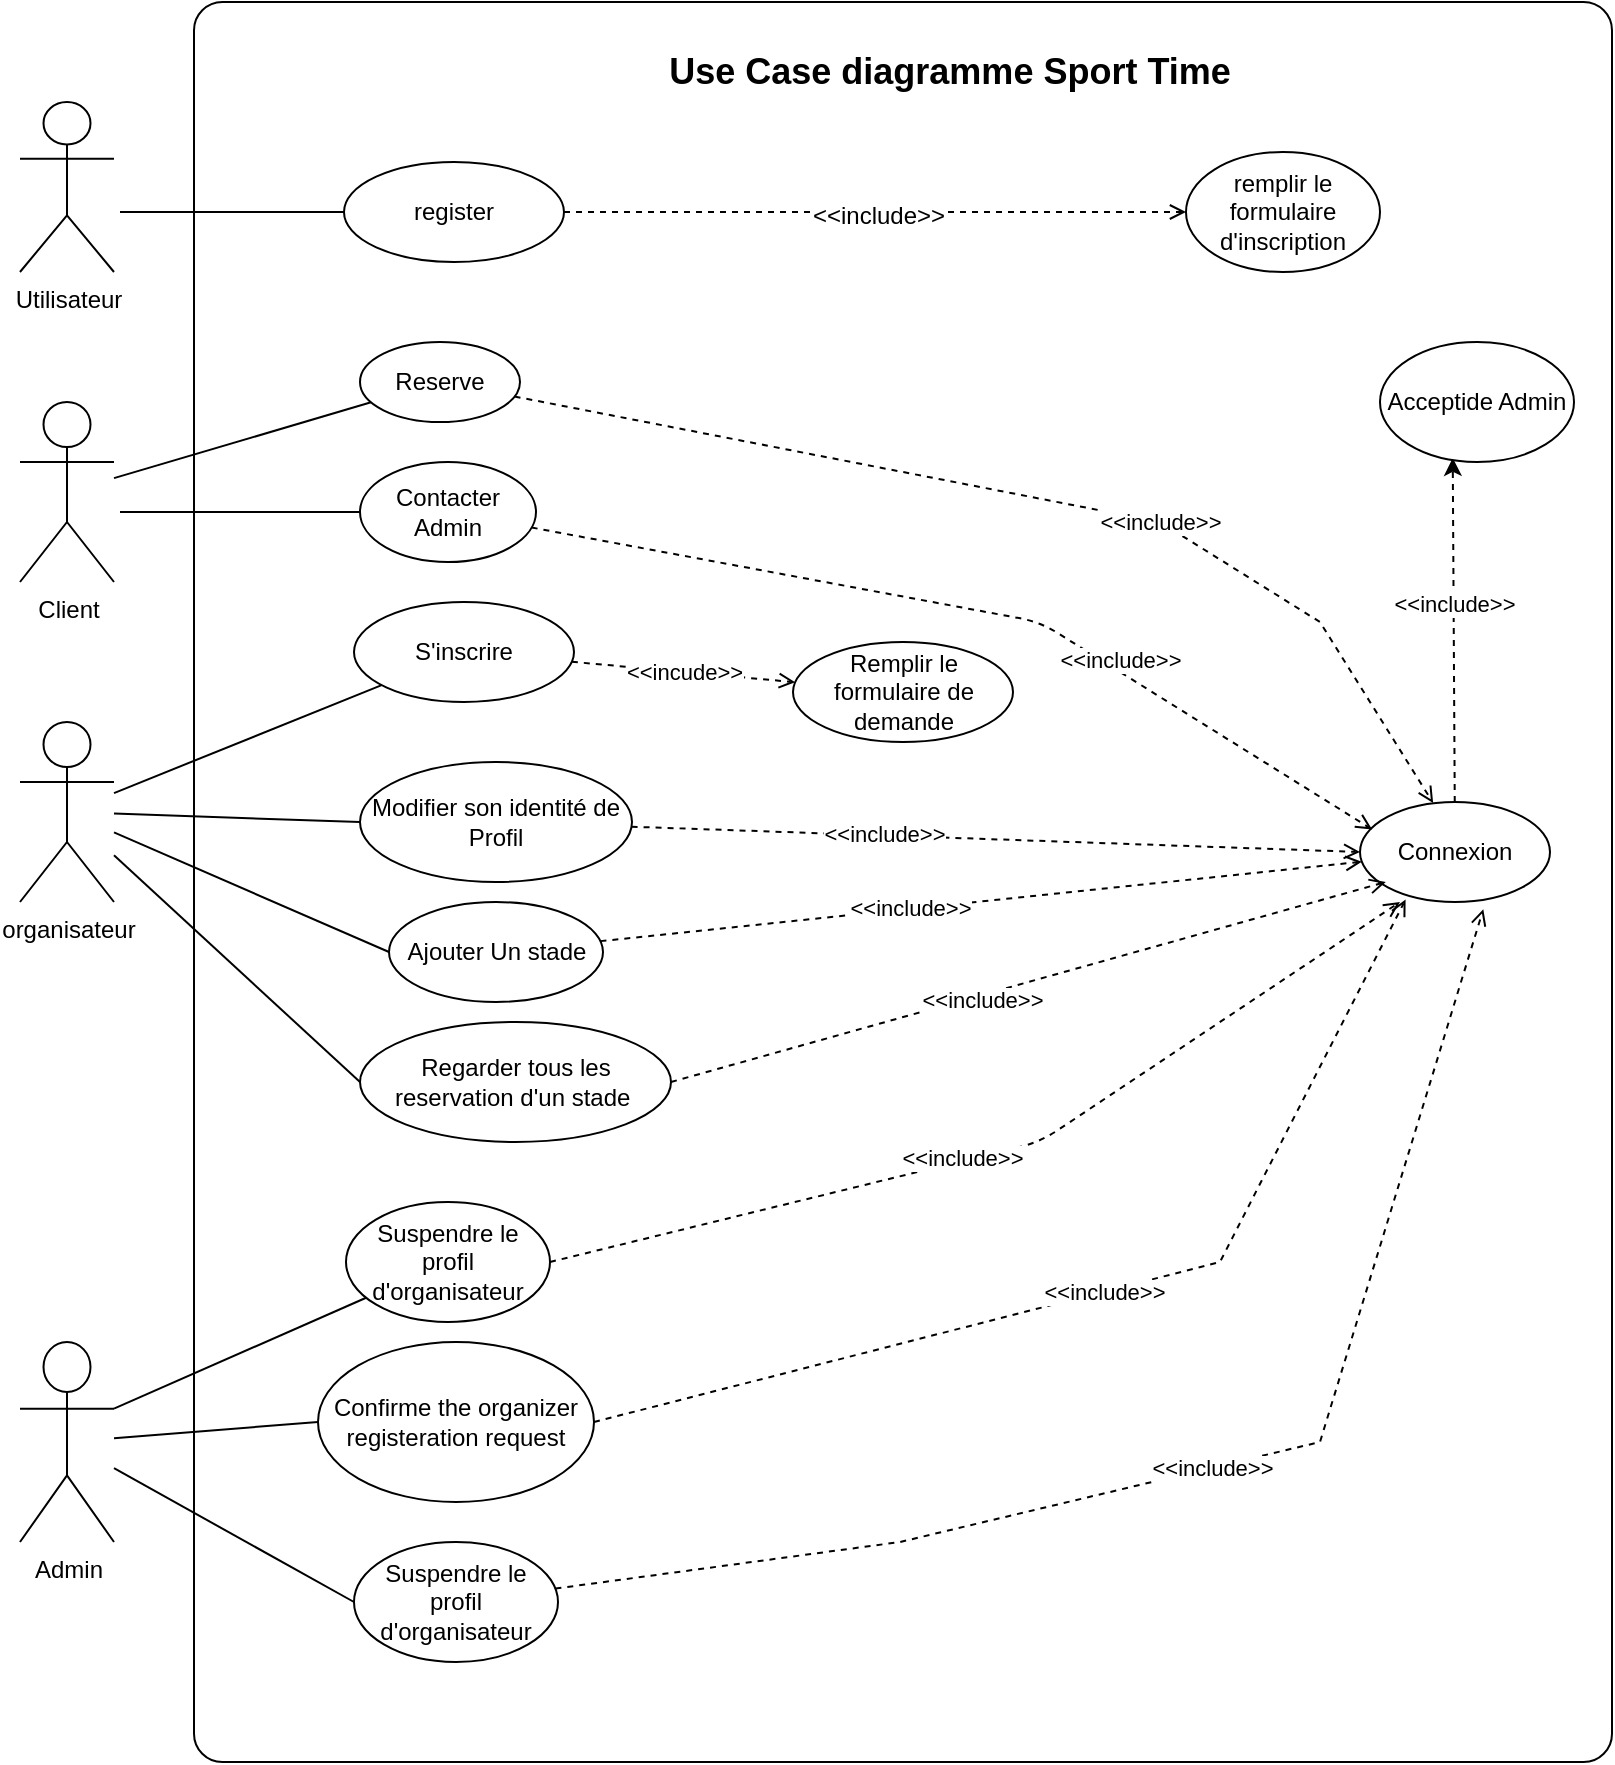 <mxfile>
    <diagram id="ixggnV8RtaeOouiZ63La" name="Page-1">
        <mxGraphModel dx="927" dy="645" grid="1" gridSize="10" guides="1" tooltips="1" connect="1" arrows="1" fold="1" page="1" pageScale="1" pageWidth="850" pageHeight="1100" math="0" shadow="0">
            <root>
                <mxCell id="0"/>
                <mxCell id="1" parent="0"/>
                <mxCell id="LcNwLO7DvMdSj1Io22Rn-1" value="" style="rounded=1;whiteSpace=wrap;html=1;arcSize=2;fontStyle=0" parent="1" vertex="1">
                    <mxGeometry x="107" y="70" width="709" height="880" as="geometry"/>
                </mxCell>
                <mxCell id="LcNwLO7DvMdSj1Io22Rn-7" style="edgeStyle=none;rounded=0;orthogonalLoop=1;jettySize=auto;html=1;endArrow=none;endFill=0;" parent="1" source="LcNwLO7DvMdSj1Io22Rn-9" target="LcNwLO7DvMdSj1Io22Rn-32" edge="1">
                    <mxGeometry relative="1" as="geometry"/>
                </mxCell>
                <mxCell id="LcNwLO7DvMdSj1Io22Rn-9" value="Client" style="shape=umlActor;verticalLabelPosition=bottom;verticalAlign=top;html=1;outlineConnect=0;" parent="1" vertex="1">
                    <mxGeometry x="20" y="270" width="47" height="90" as="geometry"/>
                </mxCell>
                <mxCell id="LcNwLO7DvMdSj1Io22Rn-12" style="edgeStyle=none;rounded=0;orthogonalLoop=1;jettySize=auto;html=1;entryX=0;entryY=0.5;entryDx=0;entryDy=0;endArrow=none;endFill=0;" parent="1" source="LcNwLO7DvMdSj1Io22Rn-16" target="LcNwLO7DvMdSj1Io22Rn-40" edge="1">
                    <mxGeometry relative="1" as="geometry"/>
                </mxCell>
                <mxCell id="LcNwLO7DvMdSj1Io22Rn-13" style="edgeStyle=none;rounded=0;orthogonalLoop=1;jettySize=auto;html=1;entryX=0;entryY=0.5;entryDx=0;entryDy=0;endArrow=none;endFill=0;" parent="1" source="LcNwLO7DvMdSj1Io22Rn-16" target="LcNwLO7DvMdSj1Io22Rn-42" edge="1">
                    <mxGeometry relative="1" as="geometry"/>
                </mxCell>
                <mxCell id="LcNwLO7DvMdSj1Io22Rn-16" value="Admin" style="shape=umlActor;verticalLabelPosition=bottom;verticalAlign=top;html=1;outlineConnect=0;" parent="1" vertex="1">
                    <mxGeometry x="20" y="740" width="47" height="100" as="geometry"/>
                </mxCell>
                <mxCell id="LcNwLO7DvMdSj1Io22Rn-17" value="&lt;font style=&quot;font-size: 18px&quot;&gt;&lt;b&gt;Use Case diagramme Sport Time&lt;/b&gt;&lt;/font&gt;" style="text;html=1;strokeColor=none;fillColor=none;align=center;verticalAlign=middle;whiteSpace=wrap;rounded=0;" parent="1" vertex="1">
                    <mxGeometry x="255" y="90" width="460" height="30" as="geometry"/>
                </mxCell>
                <mxCell id="LcNwLO7DvMdSj1Io22Rn-27" style="edgeStyle=none;rounded=0;orthogonalLoop=1;jettySize=auto;html=1;entryX=1;entryY=1;entryDx=0;entryDy=0;endArrow=none;endFill=0;" parent="1" edge="1">
                    <mxGeometry relative="1" as="geometry">
                        <mxPoint x="245.284" y="432.142" as="sourcePoint"/>
                        <mxPoint x="245.284" y="432.142" as="targetPoint"/>
                    </mxGeometry>
                </mxCell>
                <mxCell id="23" style="edgeStyle=none;html=1;entryX=0.375;entryY=0.966;entryDx=0;entryDy=0;entryPerimeter=0;dashed=1;" edge="1" parent="1" source="LcNwLO7DvMdSj1Io22Rn-28" target="22">
                    <mxGeometry relative="1" as="geometry"/>
                </mxCell>
                <mxCell id="24" value="&amp;lt;&amp;lt;include&amp;gt;&amp;gt;" style="edgeLabel;html=1;align=center;verticalAlign=middle;resizable=0;points=[];" vertex="1" connectable="0" parent="23">
                    <mxGeometry x="0.153" relative="1" as="geometry">
                        <mxPoint as="offset"/>
                    </mxGeometry>
                </mxCell>
                <mxCell id="LcNwLO7DvMdSj1Io22Rn-28" value="Connexion" style="ellipse;whiteSpace=wrap;html=1;" parent="1" vertex="1">
                    <mxGeometry x="690" y="470" width="95" height="50" as="geometry"/>
                </mxCell>
                <mxCell id="rEs1j5VtkF3X8l7jMAPh-5" style="edgeStyle=none;rounded=0;orthogonalLoop=1;jettySize=auto;html=1;entryX=0;entryY=0.5;entryDx=0;entryDy=0;endArrow=none;endFill=0;" parent="1" target="rEs1j5VtkF3X8l7jMAPh-4" edge="1">
                    <mxGeometry relative="1" as="geometry">
                        <mxPoint x="70" y="175" as="sourcePoint"/>
                    </mxGeometry>
                </mxCell>
                <mxCell id="LcNwLO7DvMdSj1Io22Rn-30" value="Utilisateur" style="shape=umlActor;verticalLabelPosition=bottom;verticalAlign=top;html=1;outlineConnect=0;" parent="1" vertex="1">
                    <mxGeometry x="20" y="120" width="47" height="85" as="geometry"/>
                </mxCell>
                <mxCell id="LcNwLO7DvMdSj1Io22Rn-31" value="&amp;lt;&amp;lt;include&amp;gt;&amp;gt;" style="edgeStyle=none;rounded=0;orthogonalLoop=1;jettySize=auto;html=1;endArrow=open;endFill=0;entryX=0.385;entryY=0.01;entryDx=0;entryDy=0;entryPerimeter=0;startArrow=none;startFill=0;dashed=1;" parent="1" source="LcNwLO7DvMdSj1Io22Rn-32" target="LcNwLO7DvMdSj1Io22Rn-28" edge="1">
                    <mxGeometry x="0.241" relative="1" as="geometry">
                        <mxPoint x="527" y="728" as="targetPoint"/>
                        <Array as="points">
                            <mxPoint x="590" y="330"/>
                            <mxPoint x="670" y="380"/>
                        </Array>
                        <mxPoint as="offset"/>
                    </mxGeometry>
                </mxCell>
                <mxCell id="LcNwLO7DvMdSj1Io22Rn-32" value="Reserve" style="ellipse;whiteSpace=wrap;html=1;" parent="1" vertex="1">
                    <mxGeometry x="190" y="240" width="80" height="40" as="geometry"/>
                </mxCell>
                <mxCell id="LcNwLO7DvMdSj1Io22Rn-39" value="&amp;lt;&amp;lt;include&amp;gt;&amp;gt;" style="edgeStyle=none;rounded=0;orthogonalLoop=1;jettySize=auto;html=1;endArrow=open;endFill=0;entryX=0.24;entryY=0.975;entryDx=0;entryDy=0;entryPerimeter=0;startArrow=none;startFill=0;dashed=1;exitX=1;exitY=0.5;exitDx=0;exitDy=0;" parent="1" source="LcNwLO7DvMdSj1Io22Rn-40" target="LcNwLO7DvMdSj1Io22Rn-28" edge="1">
                    <mxGeometry relative="1" as="geometry">
                        <Array as="points">
                            <mxPoint x="620" y="700"/>
                        </Array>
                    </mxGeometry>
                </mxCell>
                <mxCell id="LcNwLO7DvMdSj1Io22Rn-40" value="Confirme the organizer registeration request" style="ellipse;whiteSpace=wrap;html=1;" parent="1" vertex="1">
                    <mxGeometry x="169" y="740" width="138" height="80" as="geometry"/>
                </mxCell>
                <mxCell id="LcNwLO7DvMdSj1Io22Rn-41" value="&amp;lt;&amp;lt;include&amp;gt;&amp;gt;" style="edgeStyle=none;rounded=0;orthogonalLoop=1;jettySize=auto;html=1;endArrow=open;endFill=0;entryX=0.649;entryY=1.072;entryDx=0;entryDy=0;entryPerimeter=0;startArrow=none;startFill=0;dashed=1;" parent="1" source="LcNwLO7DvMdSj1Io22Rn-42" target="LcNwLO7DvMdSj1Io22Rn-28" edge="1">
                    <mxGeometry relative="1" as="geometry">
                        <Array as="points">
                            <mxPoint x="460" y="840"/>
                            <mxPoint x="670" y="790"/>
                        </Array>
                    </mxGeometry>
                </mxCell>
                <mxCell id="LcNwLO7DvMdSj1Io22Rn-42" value="Suspendre le profil d'organisateur" style="ellipse;whiteSpace=wrap;html=1;" parent="1" vertex="1">
                    <mxGeometry x="187" y="840" width="102" height="60" as="geometry"/>
                </mxCell>
                <mxCell id="rEs1j5VtkF3X8l7jMAPh-3" style="rounded=0;orthogonalLoop=1;jettySize=auto;html=1;entryX=0;entryY=0.5;entryDx=0;entryDy=0;endArrow=none;endFill=0;" parent="1" source="rEs1j5VtkF3X8l7jMAPh-1" target="rEs1j5VtkF3X8l7jMAPh-2" edge="1">
                    <mxGeometry relative="1" as="geometry">
                        <Array as="points"/>
                    </mxGeometry>
                </mxCell>
                <mxCell id="rEs1j5VtkF3X8l7jMAPh-12" style="edgeStyle=none;rounded=0;orthogonalLoop=1;jettySize=auto;html=1;endArrow=none;endFill=0;" parent="1" source="rEs1j5VtkF3X8l7jMAPh-1" target="rEs1j5VtkF3X8l7jMAPh-11" edge="1">
                    <mxGeometry relative="1" as="geometry"/>
                </mxCell>
                <mxCell id="rEs1j5VtkF3X8l7jMAPh-1" value="organisateur" style="shape=umlActor;verticalLabelPosition=bottom;verticalAlign=top;html=1;outlineConnect=0;" parent="1" vertex="1">
                    <mxGeometry x="20" y="430" width="47" height="90" as="geometry"/>
                </mxCell>
                <mxCell id="rEs1j5VtkF3X8l7jMAPh-18" value="&amp;lt;&amp;lt;include&amp;gt;&amp;gt;" style="edgeStyle=none;rounded=0;orthogonalLoop=1;jettySize=auto;html=1;entryX=0;entryY=0.5;entryDx=0;entryDy=0;endArrow=open;endFill=0;dashed=1;" parent="1" source="rEs1j5VtkF3X8l7jMAPh-2" target="LcNwLO7DvMdSj1Io22Rn-28" edge="1">
                    <mxGeometry x="-0.307" y="1" relative="1" as="geometry">
                        <Array as="points"/>
                        <mxPoint as="offset"/>
                    </mxGeometry>
                </mxCell>
                <mxCell id="rEs1j5VtkF3X8l7jMAPh-2" value="Modifier son identité de Profil" style="ellipse;whiteSpace=wrap;html=1;" parent="1" vertex="1">
                    <mxGeometry x="190" y="450" width="136" height="60" as="geometry"/>
                </mxCell>
                <mxCell id="3" value="&lt;font style=&quot;font-size: 12px&quot;&gt;&amp;lt;&amp;lt;include&amp;gt;&amp;gt;&lt;/font&gt;" style="edgeStyle=none;html=1;fontSize=18;dashed=1;endArrow=open;endFill=0;" parent="1" source="rEs1j5VtkF3X8l7jMAPh-4" target="2" edge="1">
                    <mxGeometry x="0.007" relative="1" as="geometry">
                        <mxPoint as="offset"/>
                    </mxGeometry>
                </mxCell>
                <mxCell id="rEs1j5VtkF3X8l7jMAPh-4" value="register" style="ellipse;whiteSpace=wrap;html=1;" parent="1" vertex="1">
                    <mxGeometry x="182" y="150" width="110" height="50" as="geometry"/>
                </mxCell>
                <mxCell id="rEs1j5VtkF3X8l7jMAPh-20" value="&amp;lt;&amp;lt;incude&amp;gt;&amp;gt;" style="edgeStyle=none;rounded=0;orthogonalLoop=1;jettySize=auto;html=1;dashed=1;endArrow=open;endFill=0;" parent="1" source="rEs1j5VtkF3X8l7jMAPh-11" target="rEs1j5VtkF3X8l7jMAPh-19" edge="1">
                    <mxGeometry relative="1" as="geometry"/>
                </mxCell>
                <mxCell id="rEs1j5VtkF3X8l7jMAPh-11" value="S'inscrire" style="ellipse;whiteSpace=wrap;html=1;" parent="1" vertex="1">
                    <mxGeometry x="187" y="370" width="110" height="50" as="geometry"/>
                </mxCell>
                <mxCell id="rEs1j5VtkF3X8l7jMAPh-19" value="Remplir le formulaire de demande" style="ellipse;whiteSpace=wrap;html=1;" parent="1" vertex="1">
                    <mxGeometry x="406.5" y="390" width="110" height="50" as="geometry"/>
                </mxCell>
                <mxCell id="NCV1q0EoNAmsbDJ_327a-2" style="edgeStyle=orthogonalEdgeStyle;rounded=0;orthogonalLoop=1;jettySize=auto;html=1;exitX=0.5;exitY=1;exitDx=0;exitDy=0;" parent="1" source="LcNwLO7DvMdSj1Io22Rn-17" target="LcNwLO7DvMdSj1Io22Rn-17" edge="1">
                    <mxGeometry relative="1" as="geometry"/>
                </mxCell>
                <mxCell id="2" value="remplir le formulaire d'inscription" style="ellipse;whiteSpace=wrap;html=1;" parent="1" vertex="1">
                    <mxGeometry x="603" y="145" width="97" height="60" as="geometry"/>
                </mxCell>
                <mxCell id="5" style="edgeStyle=none;html=1;endArrow=none;endFill=0;" parent="1" source="4" edge="1">
                    <mxGeometry relative="1" as="geometry">
                        <mxPoint x="70" y="325" as="targetPoint"/>
                    </mxGeometry>
                </mxCell>
                <mxCell id="6" style="edgeStyle=none;html=1;entryX=0.064;entryY=0.274;entryDx=0;entryDy=0;entryPerimeter=0;endArrow=open;endFill=0;dashed=1;" parent="1" source="4" target="LcNwLO7DvMdSj1Io22Rn-28" edge="1">
                    <mxGeometry relative="1" as="geometry">
                        <Array as="points">
                            <mxPoint x="530" y="380"/>
                        </Array>
                    </mxGeometry>
                </mxCell>
                <mxCell id="9" value="&amp;lt;&amp;lt;include&amp;gt;&amp;gt;" style="edgeLabel;html=1;align=center;verticalAlign=middle;resizable=0;points=[];" parent="6" vertex="1" connectable="0">
                    <mxGeometry x="0.074" relative="1" as="geometry">
                        <mxPoint x="54" y="21" as="offset"/>
                    </mxGeometry>
                </mxCell>
                <mxCell id="4" value="Contacter Admin" style="ellipse;whiteSpace=wrap;html=1;" parent="1" vertex="1">
                    <mxGeometry x="190" y="300" width="88" height="50" as="geometry"/>
                </mxCell>
                <mxCell id="11" style="edgeStyle=none;html=1;dashed=1;endArrow=open;endFill=0;" parent="1" source="10" target="LcNwLO7DvMdSj1Io22Rn-28" edge="1">
                    <mxGeometry relative="1" as="geometry"/>
                </mxCell>
                <mxCell id="12" value="&amp;lt;&amp;lt;include&amp;gt;&amp;gt;" style="edgeLabel;html=1;align=center;verticalAlign=middle;resizable=0;points=[];" parent="11" vertex="1" connectable="0">
                    <mxGeometry x="-0.189" y="1" relative="1" as="geometry">
                        <mxPoint as="offset"/>
                    </mxGeometry>
                </mxCell>
                <mxCell id="13" style="edgeStyle=none;html=1;endArrow=none;endFill=0;exitX=0;exitY=0.5;exitDx=0;exitDy=0;" parent="1" source="10" target="rEs1j5VtkF3X8l7jMAPh-1" edge="1">
                    <mxGeometry relative="1" as="geometry">
                        <mxPoint x="80.0" y="500" as="targetPoint"/>
                    </mxGeometry>
                </mxCell>
                <mxCell id="10" value="Ajouter Un stade" style="ellipse;whiteSpace=wrap;html=1;" parent="1" vertex="1">
                    <mxGeometry x="204.5" y="520" width="107" height="50" as="geometry"/>
                </mxCell>
                <mxCell id="15" style="edgeStyle=none;html=1;endArrow=none;endFill=0;exitX=0;exitY=0.5;exitDx=0;exitDy=0;" parent="1" source="14" target="rEs1j5VtkF3X8l7jMAPh-1" edge="1">
                    <mxGeometry relative="1" as="geometry"/>
                </mxCell>
                <mxCell id="16" style="edgeStyle=none;html=1;endArrow=open;endFill=0;dashed=1;exitX=1;exitY=0.5;exitDx=0;exitDy=0;" parent="1" source="14" edge="1">
                    <mxGeometry relative="1" as="geometry">
                        <mxPoint x="702.899" y="510" as="targetPoint"/>
                    </mxGeometry>
                </mxCell>
                <mxCell id="17" value="&amp;lt;&amp;lt;include&amp;gt;&amp;gt;" style="edgeLabel;html=1;align=center;verticalAlign=middle;resizable=0;points=[];" parent="16" vertex="1" connectable="0">
                    <mxGeometry x="-0.135" y="-2" relative="1" as="geometry">
                        <mxPoint as="offset"/>
                    </mxGeometry>
                </mxCell>
                <mxCell id="14" value="Regarder tous les reservation d'un stade&amp;nbsp;" style="ellipse;whiteSpace=wrap;html=1;" parent="1" vertex="1">
                    <mxGeometry x="190" y="580" width="155.5" height="60" as="geometry"/>
                </mxCell>
                <mxCell id="19" style="edgeStyle=none;html=1;dashed=1;endArrow=open;endFill=0;exitX=1;exitY=0.5;exitDx=0;exitDy=0;" parent="1" source="18" edge="1">
                    <mxGeometry relative="1" as="geometry">
                        <mxPoint x="710" y="520.0" as="targetPoint"/>
                        <Array as="points">
                            <mxPoint x="530" y="640"/>
                        </Array>
                    </mxGeometry>
                </mxCell>
                <mxCell id="20" value="&amp;lt;&amp;lt;include&amp;gt;&amp;gt;" style="edgeLabel;html=1;align=center;verticalAlign=middle;resizable=0;points=[];" parent="19" vertex="1" connectable="0">
                    <mxGeometry x="-0.094" y="2" relative="1" as="geometry">
                        <mxPoint as="offset"/>
                    </mxGeometry>
                </mxCell>
                <mxCell id="21" style="edgeStyle=none;html=1;entryX=1;entryY=0.333;entryDx=0;entryDy=0;entryPerimeter=0;endArrow=none;endFill=0;" parent="1" source="18" target="LcNwLO7DvMdSj1Io22Rn-16" edge="1">
                    <mxGeometry relative="1" as="geometry"/>
                </mxCell>
                <mxCell id="18" value="Suspendre le profil d'organisateur" style="ellipse;whiteSpace=wrap;html=1;" parent="1" vertex="1">
                    <mxGeometry x="183" y="670" width="102" height="60" as="geometry"/>
                </mxCell>
                <mxCell id="22" value="Acceptide Admin" style="ellipse;whiteSpace=wrap;html=1;" vertex="1" parent="1">
                    <mxGeometry x="700" y="240" width="97" height="60" as="geometry"/>
                </mxCell>
            </root>
        </mxGraphModel>
    </diagram>
</mxfile>